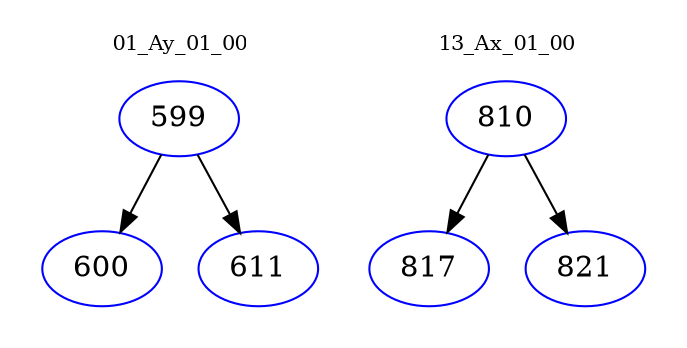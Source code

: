 digraph{
subgraph cluster_0 {
color = white
label = "01_Ay_01_00";
fontsize=10;
T0_599 [label="599", color="blue"]
T0_599 -> T0_600 [color="black"]
T0_600 [label="600", color="blue"]
T0_599 -> T0_611 [color="black"]
T0_611 [label="611", color="blue"]
}
subgraph cluster_1 {
color = white
label = "13_Ax_01_00";
fontsize=10;
T1_810 [label="810", color="blue"]
T1_810 -> T1_817 [color="black"]
T1_817 [label="817", color="blue"]
T1_810 -> T1_821 [color="black"]
T1_821 [label="821", color="blue"]
}
}
